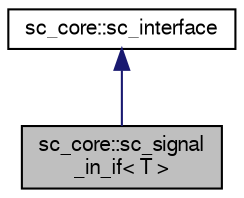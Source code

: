 digraph "sc_core::sc_signal_in_if&lt; T &gt;"
{
  edge [fontname="FreeSans",fontsize="10",labelfontname="FreeSans",labelfontsize="10"];
  node [fontname="FreeSans",fontsize="10",shape=record];
  Node9 [label="sc_core::sc_signal\l_in_if\< T \>",height=0.2,width=0.4,color="black", fillcolor="grey75", style="filled", fontcolor="black"];
  Node10 -> Node9 [dir="back",color="midnightblue",fontsize="10",style="solid",fontname="FreeSans"];
  Node10 [label="sc_core::sc_interface",height=0.2,width=0.4,color="black", fillcolor="white", style="filled",URL="$a01196.html"];
}
